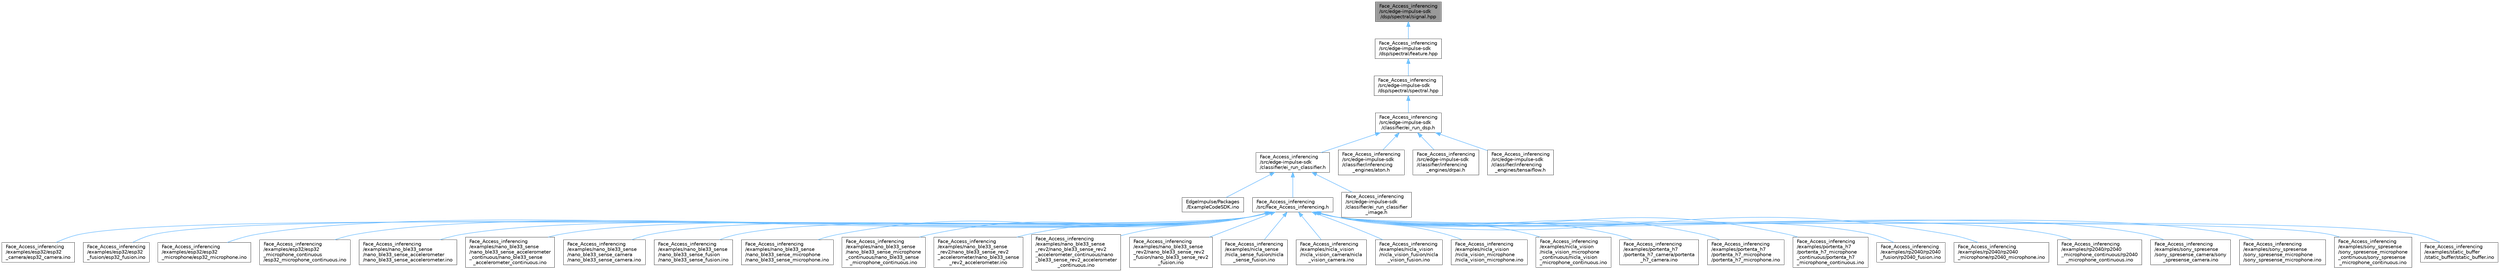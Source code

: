 digraph "Face_Access_inferencing/src/edge-impulse-sdk/dsp/spectral/signal.hpp"
{
 // LATEX_PDF_SIZE
  bgcolor="transparent";
  edge [fontname=Helvetica,fontsize=10,labelfontname=Helvetica,labelfontsize=10];
  node [fontname=Helvetica,fontsize=10,shape=box,height=0.2,width=0.4];
  Node1 [id="Node000001",label="Face_Access_inferencing\l/src/edge-impulse-sdk\l/dsp/spectral/signal.hpp",height=0.2,width=0.4,color="gray40", fillcolor="grey60", style="filled", fontcolor="black",tooltip=" "];
  Node1 -> Node2 [id="edge39_Node000001_Node000002",dir="back",color="steelblue1",style="solid",tooltip=" "];
  Node2 [id="Node000002",label="Face_Access_inferencing\l/src/edge-impulse-sdk\l/dsp/spectral/feature.hpp",height=0.2,width=0.4,color="grey40", fillcolor="white", style="filled",URL="$spectral_2feature_8hpp.html",tooltip=" "];
  Node2 -> Node3 [id="edge40_Node000002_Node000003",dir="back",color="steelblue1",style="solid",tooltip=" "];
  Node3 [id="Node000003",label="Face_Access_inferencing\l/src/edge-impulse-sdk\l/dsp/spectral/spectral.hpp",height=0.2,width=0.4,color="grey40", fillcolor="white", style="filled",URL="$spectral_8hpp.html",tooltip=" "];
  Node3 -> Node4 [id="edge41_Node000003_Node000004",dir="back",color="steelblue1",style="solid",tooltip=" "];
  Node4 [id="Node000004",label="Face_Access_inferencing\l/src/edge-impulse-sdk\l/classifier/ei_run_dsp.h",height=0.2,width=0.4,color="grey40", fillcolor="white", style="filled",URL="$ei__run__dsp_8h.html",tooltip=" "];
  Node4 -> Node5 [id="edge42_Node000004_Node000005",dir="back",color="steelblue1",style="solid",tooltip=" "];
  Node5 [id="Node000005",label="Face_Access_inferencing\l/src/edge-impulse-sdk\l/classifier/ei_run_classifier.h",height=0.2,width=0.4,color="grey40", fillcolor="white", style="filled",URL="$ei__run__classifier_8h.html",tooltip=" "];
  Node5 -> Node6 [id="edge43_Node000005_Node000006",dir="back",color="steelblue1",style="solid",tooltip=" "];
  Node6 [id="Node000006",label="EdgeImpulse/Packages\l/ExampleCodeSDK.ino",height=0.2,width=0.4,color="grey40", fillcolor="white", style="filled",URL="$_example_code_s_d_k_8ino.html",tooltip=" "];
  Node5 -> Node7 [id="edge44_Node000005_Node000007",dir="back",color="steelblue1",style="solid",tooltip=" "];
  Node7 [id="Node000007",label="Face_Access_inferencing\l/src/Face_Access_inferencing.h",height=0.2,width=0.4,color="grey40", fillcolor="white", style="filled",URL="$_face___access__inferencing_8h.html",tooltip=" "];
  Node7 -> Node8 [id="edge45_Node000007_Node000008",dir="back",color="steelblue1",style="solid",tooltip=" "];
  Node8 [id="Node000008",label="Face_Access_inferencing\l/examples/esp32/esp32\l_camera/esp32_camera.ino",height=0.2,width=0.4,color="grey40", fillcolor="white", style="filled",URL="$esp32__camera_8ino.html",tooltip=" "];
  Node7 -> Node9 [id="edge46_Node000007_Node000009",dir="back",color="steelblue1",style="solid",tooltip=" "];
  Node9 [id="Node000009",label="Face_Access_inferencing\l/examples/esp32/esp32\l_fusion/esp32_fusion.ino",height=0.2,width=0.4,color="grey40", fillcolor="white", style="filled",URL="$esp32__fusion_8ino.html",tooltip=" "];
  Node7 -> Node10 [id="edge47_Node000007_Node000010",dir="back",color="steelblue1",style="solid",tooltip=" "];
  Node10 [id="Node000010",label="Face_Access_inferencing\l/examples/esp32/esp32\l_microphone/esp32_microphone.ino",height=0.2,width=0.4,color="grey40", fillcolor="white", style="filled",URL="$esp32__microphone_8ino.html",tooltip=" "];
  Node7 -> Node11 [id="edge48_Node000007_Node000011",dir="back",color="steelblue1",style="solid",tooltip=" "];
  Node11 [id="Node000011",label="Face_Access_inferencing\l/examples/esp32/esp32\l_microphone_continuous\l/esp32_microphone_continuous.ino",height=0.2,width=0.4,color="grey40", fillcolor="white", style="filled",URL="$esp32__microphone__continuous_8ino.html",tooltip=" "];
  Node7 -> Node12 [id="edge49_Node000007_Node000012",dir="back",color="steelblue1",style="solid",tooltip=" "];
  Node12 [id="Node000012",label="Face_Access_inferencing\l/examples/nano_ble33_sense\l/nano_ble33_sense_accelerometer\l/nano_ble33_sense_accelerometer.ino",height=0.2,width=0.4,color="grey40", fillcolor="white", style="filled",URL="$nano__ble33__sense__accelerometer_8ino.html",tooltip=" "];
  Node7 -> Node13 [id="edge50_Node000007_Node000013",dir="back",color="steelblue1",style="solid",tooltip=" "];
  Node13 [id="Node000013",label="Face_Access_inferencing\l/examples/nano_ble33_sense\l/nano_ble33_sense_accelerometer\l_continuous/nano_ble33_sense\l_accelerometer_continuous.ino",height=0.2,width=0.4,color="grey40", fillcolor="white", style="filled",URL="$nano__ble33__sense__accelerometer__continuous_8ino.html",tooltip=" "];
  Node7 -> Node14 [id="edge51_Node000007_Node000014",dir="back",color="steelblue1",style="solid",tooltip=" "];
  Node14 [id="Node000014",label="Face_Access_inferencing\l/examples/nano_ble33_sense\l/nano_ble33_sense_camera\l/nano_ble33_sense_camera.ino",height=0.2,width=0.4,color="grey40", fillcolor="white", style="filled",URL="$nano__ble33__sense__camera_8ino.html",tooltip=" "];
  Node7 -> Node15 [id="edge52_Node000007_Node000015",dir="back",color="steelblue1",style="solid",tooltip=" "];
  Node15 [id="Node000015",label="Face_Access_inferencing\l/examples/nano_ble33_sense\l/nano_ble33_sense_fusion\l/nano_ble33_sense_fusion.ino",height=0.2,width=0.4,color="grey40", fillcolor="white", style="filled",URL="$nano__ble33__sense__fusion_8ino.html",tooltip=" "];
  Node7 -> Node16 [id="edge53_Node000007_Node000016",dir="back",color="steelblue1",style="solid",tooltip=" "];
  Node16 [id="Node000016",label="Face_Access_inferencing\l/examples/nano_ble33_sense\l/nano_ble33_sense_microphone\l/nano_ble33_sense_microphone.ino",height=0.2,width=0.4,color="grey40", fillcolor="white", style="filled",URL="$nano__ble33__sense__microphone_8ino.html",tooltip=" "];
  Node7 -> Node17 [id="edge54_Node000007_Node000017",dir="back",color="steelblue1",style="solid",tooltip=" "];
  Node17 [id="Node000017",label="Face_Access_inferencing\l/examples/nano_ble33_sense\l/nano_ble33_sense_microphone\l_continuous/nano_ble33_sense\l_microphone_continuous.ino",height=0.2,width=0.4,color="grey40", fillcolor="white", style="filled",URL="$nano__ble33__sense__microphone__continuous_8ino.html",tooltip=" "];
  Node7 -> Node18 [id="edge55_Node000007_Node000018",dir="back",color="steelblue1",style="solid",tooltip=" "];
  Node18 [id="Node000018",label="Face_Access_inferencing\l/examples/nano_ble33_sense\l_rev2/nano_ble33_sense_rev2\l_accelerometer/nano_ble33_sense\l_rev2_accelerometer.ino",height=0.2,width=0.4,color="grey40", fillcolor="white", style="filled",URL="$nano__ble33__sense__rev2__accelerometer_8ino.html",tooltip=" "];
  Node7 -> Node19 [id="edge56_Node000007_Node000019",dir="back",color="steelblue1",style="solid",tooltip=" "];
  Node19 [id="Node000019",label="Face_Access_inferencing\l/examples/nano_ble33_sense\l_rev2/nano_ble33_sense_rev2\l_accelerometer_continuous/nano\l_ble33_sense_rev2_accelerometer\l_continuous.ino",height=0.2,width=0.4,color="grey40", fillcolor="white", style="filled",URL="$nano__ble33__sense__rev2__accelerometer__continuous_8ino.html",tooltip=" "];
  Node7 -> Node20 [id="edge57_Node000007_Node000020",dir="back",color="steelblue1",style="solid",tooltip=" "];
  Node20 [id="Node000020",label="Face_Access_inferencing\l/examples/nano_ble33_sense\l_rev2/nano_ble33_sense_rev2\l_fusion/nano_ble33_sense_rev2\l_fusion.ino",height=0.2,width=0.4,color="grey40", fillcolor="white", style="filled",URL="$nano__ble33__sense__rev2__fusion_8ino.html",tooltip=" "];
  Node7 -> Node21 [id="edge58_Node000007_Node000021",dir="back",color="steelblue1",style="solid",tooltip=" "];
  Node21 [id="Node000021",label="Face_Access_inferencing\l/examples/nicla_sense\l/nicla_sense_fusion/nicla\l_sense_fusion.ino",height=0.2,width=0.4,color="grey40", fillcolor="white", style="filled",URL="$nicla__sense__fusion_8ino.html",tooltip=" "];
  Node7 -> Node22 [id="edge59_Node000007_Node000022",dir="back",color="steelblue1",style="solid",tooltip=" "];
  Node22 [id="Node000022",label="Face_Access_inferencing\l/examples/nicla_vision\l/nicla_vision_camera/nicla\l_vision_camera.ino",height=0.2,width=0.4,color="grey40", fillcolor="white", style="filled",URL="$nicla__vision__camera_8ino.html",tooltip=" "];
  Node7 -> Node23 [id="edge60_Node000007_Node000023",dir="back",color="steelblue1",style="solid",tooltip=" "];
  Node23 [id="Node000023",label="Face_Access_inferencing\l/examples/nicla_vision\l/nicla_vision_fusion/nicla\l_vision_fusion.ino",height=0.2,width=0.4,color="grey40", fillcolor="white", style="filled",URL="$nicla__vision__fusion_8ino.html",tooltip=" "];
  Node7 -> Node24 [id="edge61_Node000007_Node000024",dir="back",color="steelblue1",style="solid",tooltip=" "];
  Node24 [id="Node000024",label="Face_Access_inferencing\l/examples/nicla_vision\l/nicla_vision_microphone\l/nicla_vision_microphone.ino",height=0.2,width=0.4,color="grey40", fillcolor="white", style="filled",URL="$nicla__vision__microphone_8ino.html",tooltip=" "];
  Node7 -> Node25 [id="edge62_Node000007_Node000025",dir="back",color="steelblue1",style="solid",tooltip=" "];
  Node25 [id="Node000025",label="Face_Access_inferencing\l/examples/nicla_vision\l/nicla_vision_microphone\l_continuous/nicla_vision\l_microphone_continuous.ino",height=0.2,width=0.4,color="grey40", fillcolor="white", style="filled",URL="$nicla__vision__microphone__continuous_8ino.html",tooltip=" "];
  Node7 -> Node26 [id="edge63_Node000007_Node000026",dir="back",color="steelblue1",style="solid",tooltip=" "];
  Node26 [id="Node000026",label="Face_Access_inferencing\l/examples/portenta_h7\l/portenta_h7_camera/portenta\l_h7_camera.ino",height=0.2,width=0.4,color="grey40", fillcolor="white", style="filled",URL="$portenta__h7__camera_8ino.html",tooltip=" "];
  Node7 -> Node27 [id="edge64_Node000007_Node000027",dir="back",color="steelblue1",style="solid",tooltip=" "];
  Node27 [id="Node000027",label="Face_Access_inferencing\l/examples/portenta_h7\l/portenta_h7_microphone\l/portenta_h7_microphone.ino",height=0.2,width=0.4,color="grey40", fillcolor="white", style="filled",URL="$portenta__h7__microphone_8ino.html",tooltip=" "];
  Node7 -> Node28 [id="edge65_Node000007_Node000028",dir="back",color="steelblue1",style="solid",tooltip=" "];
  Node28 [id="Node000028",label="Face_Access_inferencing\l/examples/portenta_h7\l/portenta_h7_microphone\l_continuous/portenta_h7\l_microphone_continuous.ino",height=0.2,width=0.4,color="grey40", fillcolor="white", style="filled",URL="$portenta__h7__microphone__continuous_8ino.html",tooltip=" "];
  Node7 -> Node29 [id="edge66_Node000007_Node000029",dir="back",color="steelblue1",style="solid",tooltip=" "];
  Node29 [id="Node000029",label="Face_Access_inferencing\l/examples/rp2040/rp2040\l_fusion/rp2040_fusion.ino",height=0.2,width=0.4,color="grey40", fillcolor="white", style="filled",URL="$rp2040__fusion_8ino.html",tooltip=" "];
  Node7 -> Node30 [id="edge67_Node000007_Node000030",dir="back",color="steelblue1",style="solid",tooltip=" "];
  Node30 [id="Node000030",label="Face_Access_inferencing\l/examples/rp2040/rp2040\l_microphone/rp2040_microphone.ino",height=0.2,width=0.4,color="grey40", fillcolor="white", style="filled",URL="$rp2040__microphone_8ino.html",tooltip=" "];
  Node7 -> Node31 [id="edge68_Node000007_Node000031",dir="back",color="steelblue1",style="solid",tooltip=" "];
  Node31 [id="Node000031",label="Face_Access_inferencing\l/examples/rp2040/rp2040\l_microphone_continuous/rp2040\l_microphone_continuous.ino",height=0.2,width=0.4,color="grey40", fillcolor="white", style="filled",URL="$rp2040__microphone__continuous_8ino.html",tooltip=" "];
  Node7 -> Node32 [id="edge69_Node000007_Node000032",dir="back",color="steelblue1",style="solid",tooltip=" "];
  Node32 [id="Node000032",label="Face_Access_inferencing\l/examples/sony_spresense\l/sony_spresense_camera/sony\l_spresense_camera.ino",height=0.2,width=0.4,color="grey40", fillcolor="white", style="filled",URL="$sony__spresense__camera_8ino.html",tooltip=" "];
  Node7 -> Node33 [id="edge70_Node000007_Node000033",dir="back",color="steelblue1",style="solid",tooltip=" "];
  Node33 [id="Node000033",label="Face_Access_inferencing\l/examples/sony_spresense\l/sony_spresense_microphone\l/sony_spresense_microphone.ino",height=0.2,width=0.4,color="grey40", fillcolor="white", style="filled",URL="$sony__spresense__microphone_8ino.html",tooltip=" "];
  Node7 -> Node34 [id="edge71_Node000007_Node000034",dir="back",color="steelblue1",style="solid",tooltip=" "];
  Node34 [id="Node000034",label="Face_Access_inferencing\l/examples/sony_spresense\l/sony_spresense_microphone\l_continuous/sony_spresense\l_microphone_continuous.ino",height=0.2,width=0.4,color="grey40", fillcolor="white", style="filled",URL="$sony__spresense__microphone__continuous_8ino.html",tooltip=" "];
  Node7 -> Node35 [id="edge72_Node000007_Node000035",dir="back",color="steelblue1",style="solid",tooltip=" "];
  Node35 [id="Node000035",label="Face_Access_inferencing\l/examples/static_buffer\l/static_buffer/static_buffer.ino",height=0.2,width=0.4,color="grey40", fillcolor="white", style="filled",URL="$static__buffer_8ino.html",tooltip=" "];
  Node5 -> Node36 [id="edge73_Node000005_Node000036",dir="back",color="steelblue1",style="solid",tooltip=" "];
  Node36 [id="Node000036",label="Face_Access_inferencing\l/src/edge-impulse-sdk\l/classifier/ei_run_classifier\l_image.h",height=0.2,width=0.4,color="grey40", fillcolor="white", style="filled",URL="$ei__run__classifier__image_8h.html",tooltip=" "];
  Node4 -> Node37 [id="edge74_Node000004_Node000037",dir="back",color="steelblue1",style="solid",tooltip=" "];
  Node37 [id="Node000037",label="Face_Access_inferencing\l/src/edge-impulse-sdk\l/classifier/inferencing\l_engines/aton.h",height=0.2,width=0.4,color="grey40", fillcolor="white", style="filled",URL="$aton_8h.html",tooltip=" "];
  Node4 -> Node38 [id="edge75_Node000004_Node000038",dir="back",color="steelblue1",style="solid",tooltip=" "];
  Node38 [id="Node000038",label="Face_Access_inferencing\l/src/edge-impulse-sdk\l/classifier/inferencing\l_engines/drpai.h",height=0.2,width=0.4,color="grey40", fillcolor="white", style="filled",URL="$drpai_8h.html",tooltip=" "];
  Node4 -> Node39 [id="edge76_Node000004_Node000039",dir="back",color="steelblue1",style="solid",tooltip=" "];
  Node39 [id="Node000039",label="Face_Access_inferencing\l/src/edge-impulse-sdk\l/classifier/inferencing\l_engines/tensaiflow.h",height=0.2,width=0.4,color="grey40", fillcolor="white", style="filled",URL="$tensaiflow_8h.html",tooltip=" "];
}
